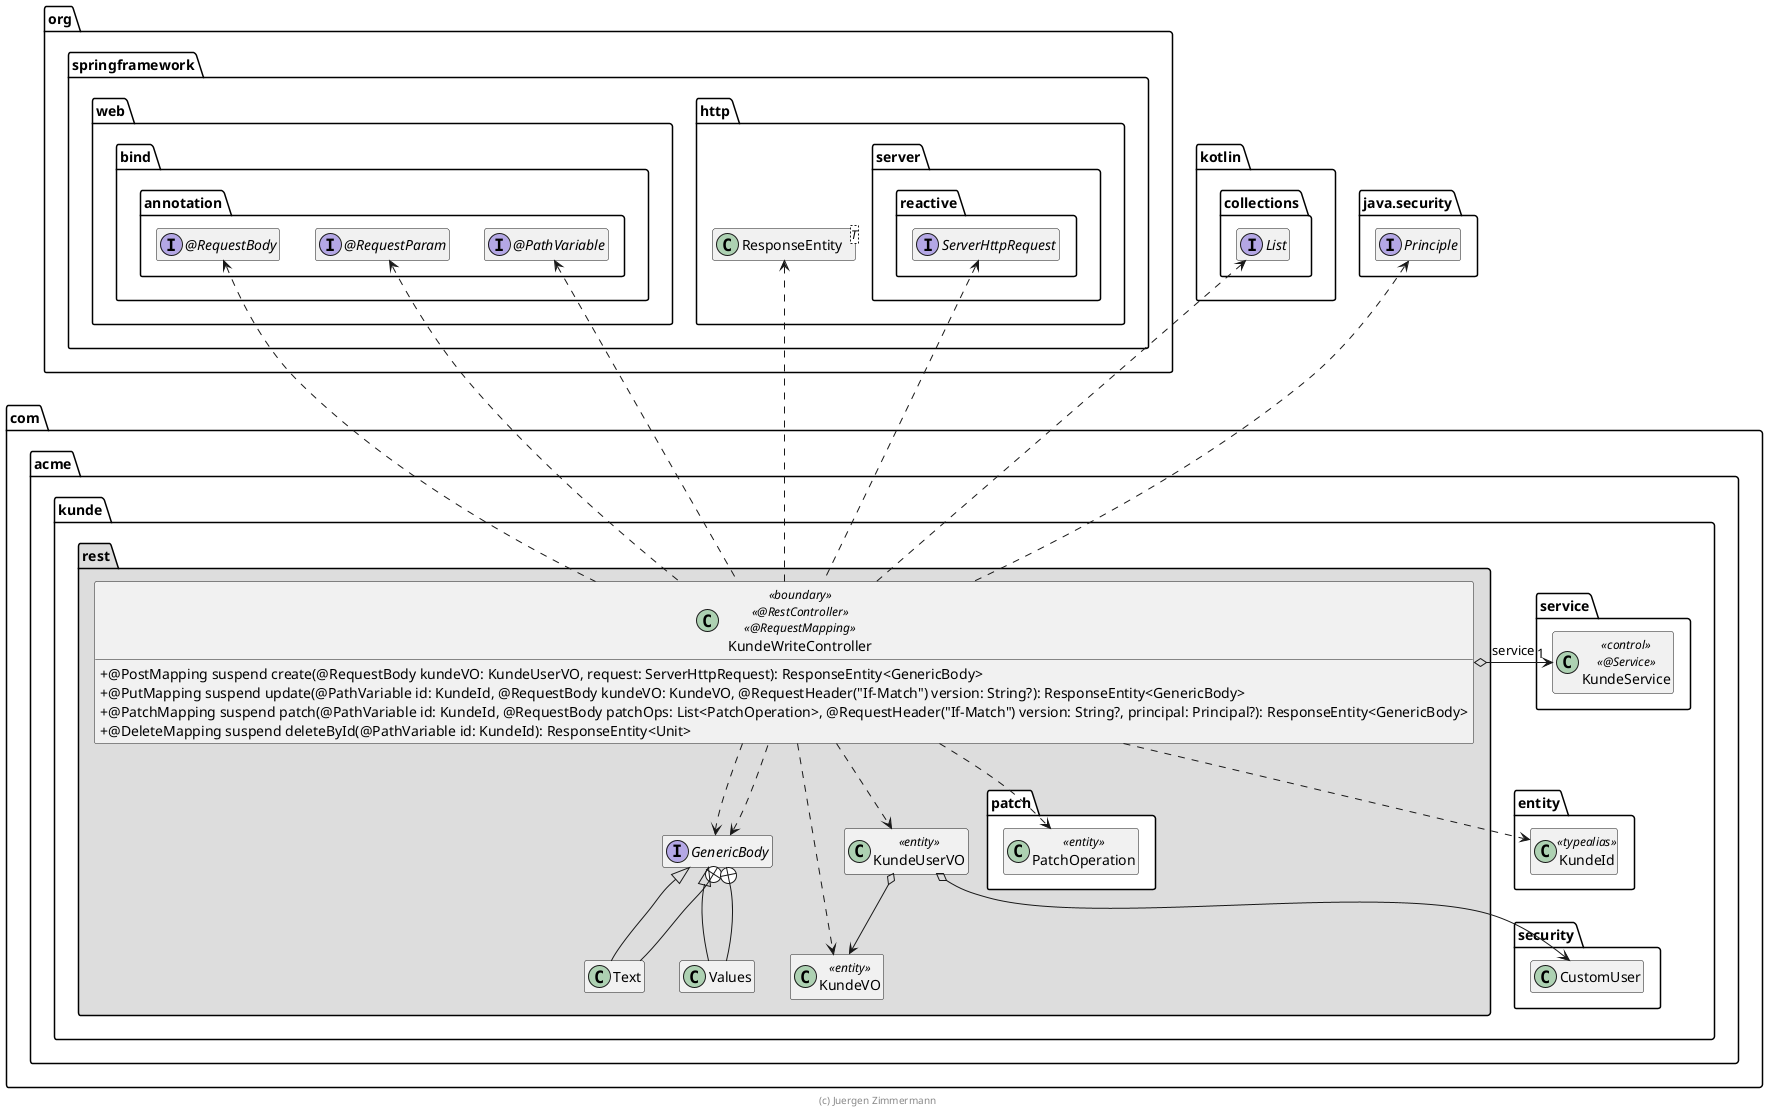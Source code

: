 ' Copyright (C) 2019 - present Juergen Zimmermann, Hochschule Karlsruhe
'
' This program is free software: you can redistribute it and/or modify
' it under the terms of the GNU General Public License as published by
' the Free Software Foundation, either version 3 of the License, or
' (at your option) any later version.
'
' This program is distributed in the hope that it will be useful,
' but WITHOUT ANY WARRANTY; without even the implied warranty of
' MERCHANTABILITY or FITNESS FOR A PARTICULAR PURPOSE.  See the
' GNU General Public License for more details.
'
' You should have received a copy of the GNU General Public License
' along with this program.  If not, see <https://www.gnu.org/licenses/>.
@startuml KundeHandler

skinparam classAttributeIconSize 0

package org.springframework {
    package web.bind.annotation {
        interface "@PathVariable" as PathVariable
        interface "@RequestParam" as RequestParam
        interface "@RequestBody" as RequestBody
    }

    package http {
        class ResponseEntity<T>
        package server.reactive {
            interface ServerHttpRequest
        }
    }
}

package kotlin.collections {
    interface List
}

package java.security as javaSecurity {
    interface Principle
}

package com.acme.kunde {
    package entity {
        class KundeId << typealias >>
    }

    package service {
        class KundeService << control >> << @Service >>
    }

    package security {
        class CustomUser
    }

    package rest #DDDDDD {
        package patch #FFFFFF {
            class PatchOperation <<entity>>
        }

        class KundeVO <<entity>>
        class KundeUserVO <<entity>>
        KundeUserVO o-> KundeVO
        KundeUserVO o-down-> CustomUser

        interface GenericBody
        class Text
        class Values
        ' Vererbung
        GenericBody <|-- Text
        ' Inner Class
        GenericBody +-- Text
        GenericBody <|-- Values
        GenericBody +-- Values

        class KundeWriteController << boundary >> << @RestController >> << @RequestMapping >> {
            + @PostMapping suspend create(@RequestBody kundeVO: KundeUserVO, request: ServerHttpRequest): ResponseEntity<GenericBody>
            + @PutMapping suspend update(@PathVariable id: KundeId, @RequestBody kundeVO: KundeVO, @RequestHeader("If-Match") version: String?): ResponseEntity<GenericBody>
            + @PatchMapping suspend patch(@PathVariable id: KundeId, @RequestBody patchOps: List<PatchOperation>, @RequestHeader("If-Match") version: String?, principal: Principal?): ResponseEntity<GenericBody>
            + @DeleteMapping suspend deleteById(@PathVariable id: KundeId): ResponseEntity<Unit>
        }

        KundeWriteController o-right-> "1" KundeService : service
        KundeWriteController ..> KundeUserVO
        KundeWriteController ..> KundeVO
        KundeWriteController ..> KundeId
        KundeWriteController ..> GenericBody
        KundeWriteController ..> PatchOperation

        KundeWriteController .up.> GenericBody
        KundeWriteController .up.> ServerHttpRequest
        KundeWriteController .up.> ResponseEntity

        KundeWriteController .up.> PathVariable
        KundeWriteController .up.> RequestParam
        KundeWriteController .up.> RequestBody

        KundeWriteController .up.> List
        KundeWriteController .up.> Principle

        GenericBody -[hidden]-> KundeVO
    }
}

hide empty members

footer (c) Juergen Zimmermann

@enduml
